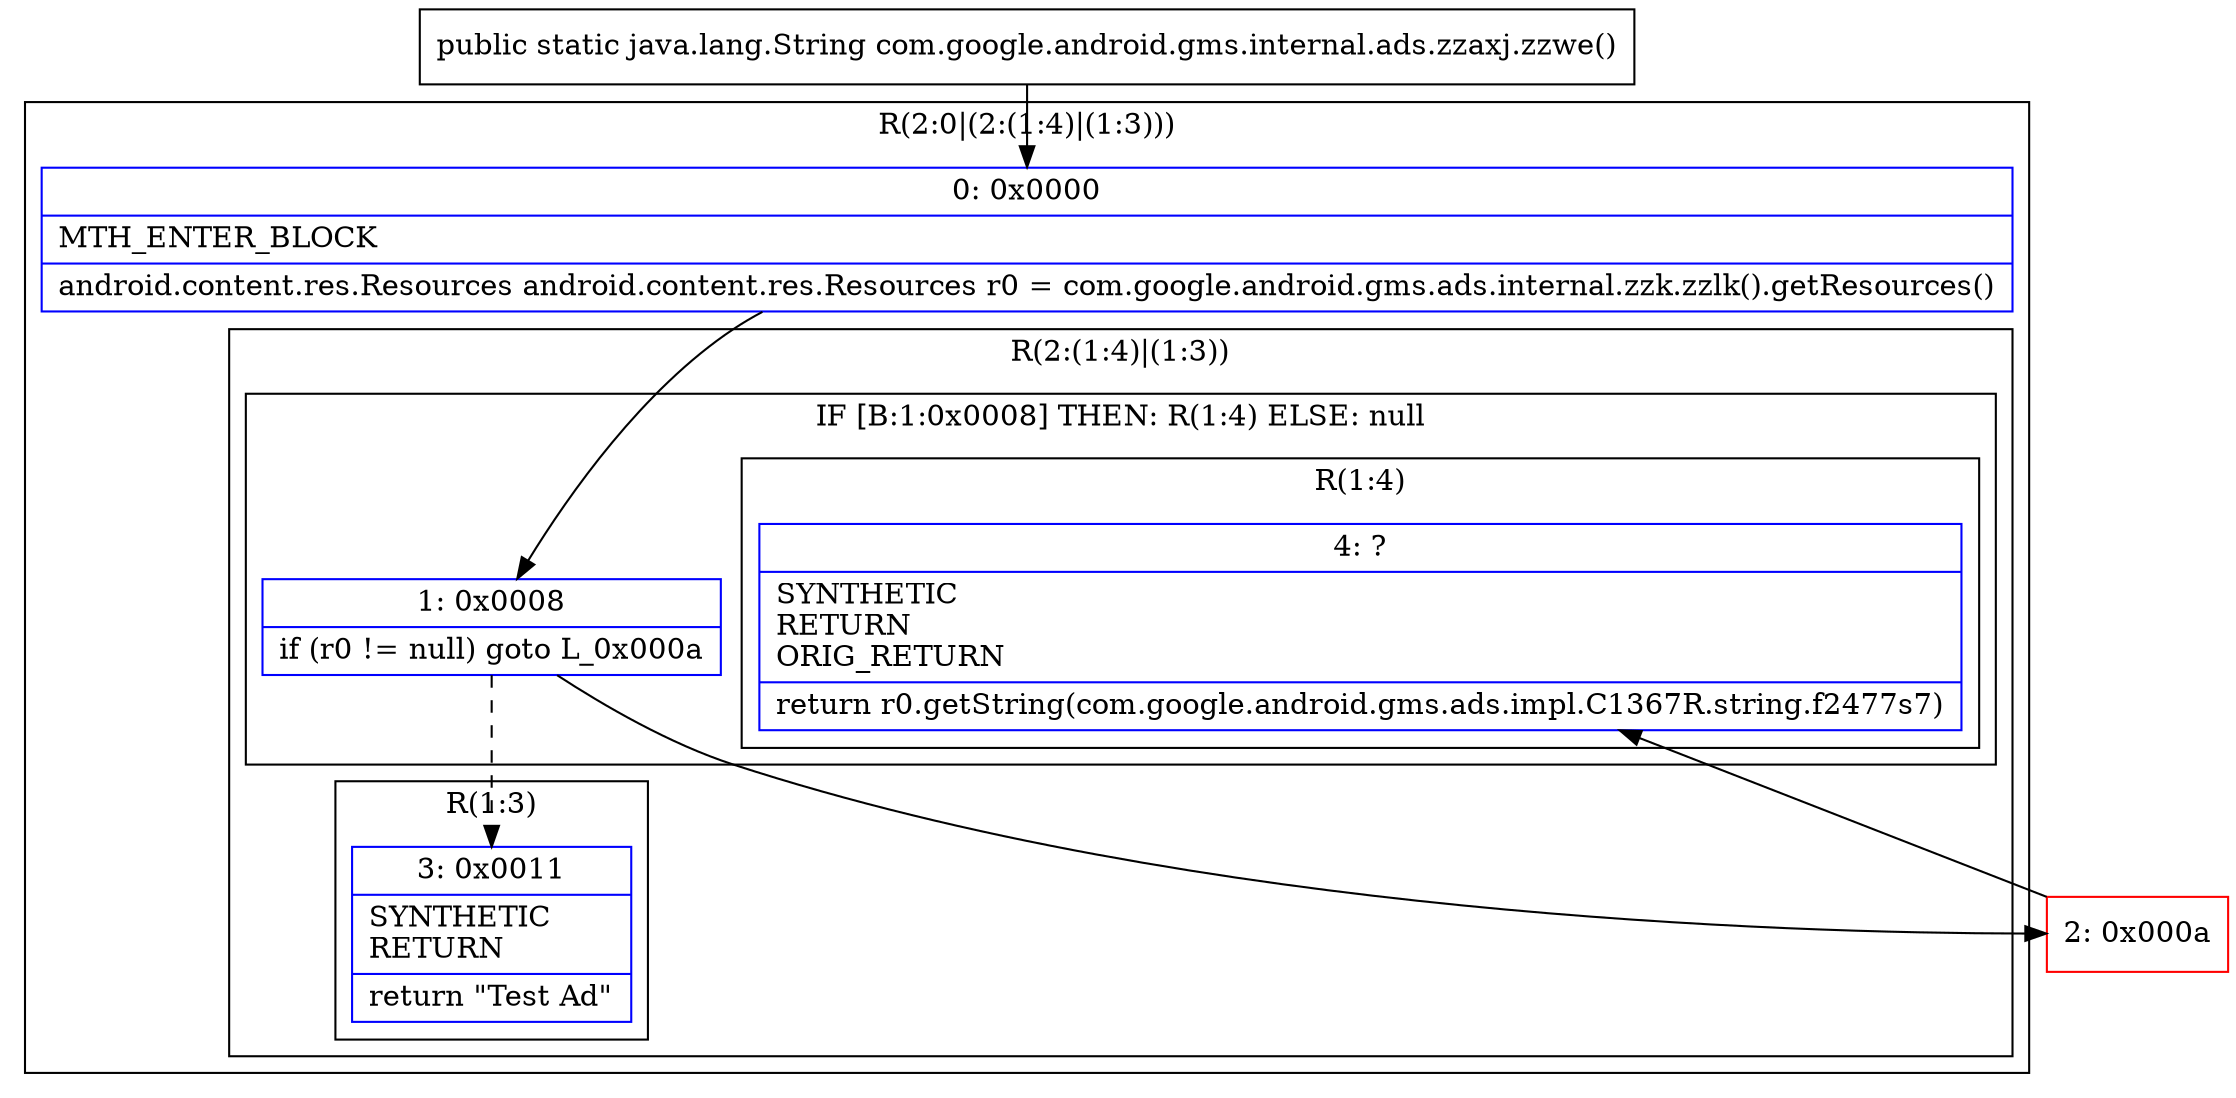 digraph "CFG forcom.google.android.gms.internal.ads.zzaxj.zzwe()Ljava\/lang\/String;" {
subgraph cluster_Region_1944402979 {
label = "R(2:0|(2:(1:4)|(1:3)))";
node [shape=record,color=blue];
Node_0 [shape=record,label="{0\:\ 0x0000|MTH_ENTER_BLOCK\l|android.content.res.Resources android.content.res.Resources r0 = com.google.android.gms.ads.internal.zzk.zzlk().getResources()\l}"];
subgraph cluster_Region_1559172733 {
label = "R(2:(1:4)|(1:3))";
node [shape=record,color=blue];
subgraph cluster_IfRegion_1736590668 {
label = "IF [B:1:0x0008] THEN: R(1:4) ELSE: null";
node [shape=record,color=blue];
Node_1 [shape=record,label="{1\:\ 0x0008|if (r0 != null) goto L_0x000a\l}"];
subgraph cluster_Region_2119512918 {
label = "R(1:4)";
node [shape=record,color=blue];
Node_4 [shape=record,label="{4\:\ ?|SYNTHETIC\lRETURN\lORIG_RETURN\l|return r0.getString(com.google.android.gms.ads.impl.C1367R.string.f2477s7)\l}"];
}
}
subgraph cluster_Region_1083559333 {
label = "R(1:3)";
node [shape=record,color=blue];
Node_3 [shape=record,label="{3\:\ 0x0011|SYNTHETIC\lRETURN\l|return \"Test Ad\"\l}"];
}
}
}
Node_2 [shape=record,color=red,label="{2\:\ 0x000a}"];
MethodNode[shape=record,label="{public static java.lang.String com.google.android.gms.internal.ads.zzaxj.zzwe() }"];
MethodNode -> Node_0;
Node_0 -> Node_1;
Node_1 -> Node_2;
Node_1 -> Node_3[style=dashed];
Node_2 -> Node_4;
}

